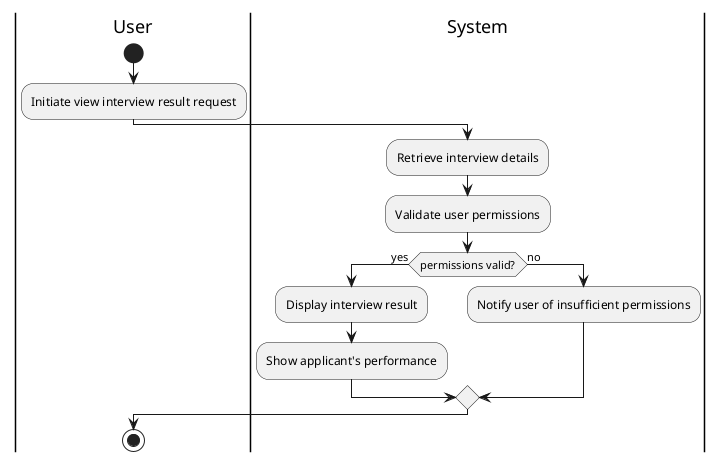 @startuml "View interview result"
|User|
start

:Initiate view interview result request;

|System|
:Retrieve interview details;
:Validate user permissions;

if (permissions valid?) then (yes)
  :Display interview result;
  :Show applicant's performance;
else (no)
  :Notify user of insufficient permissions;
endif

|User|
stop
@enduml
